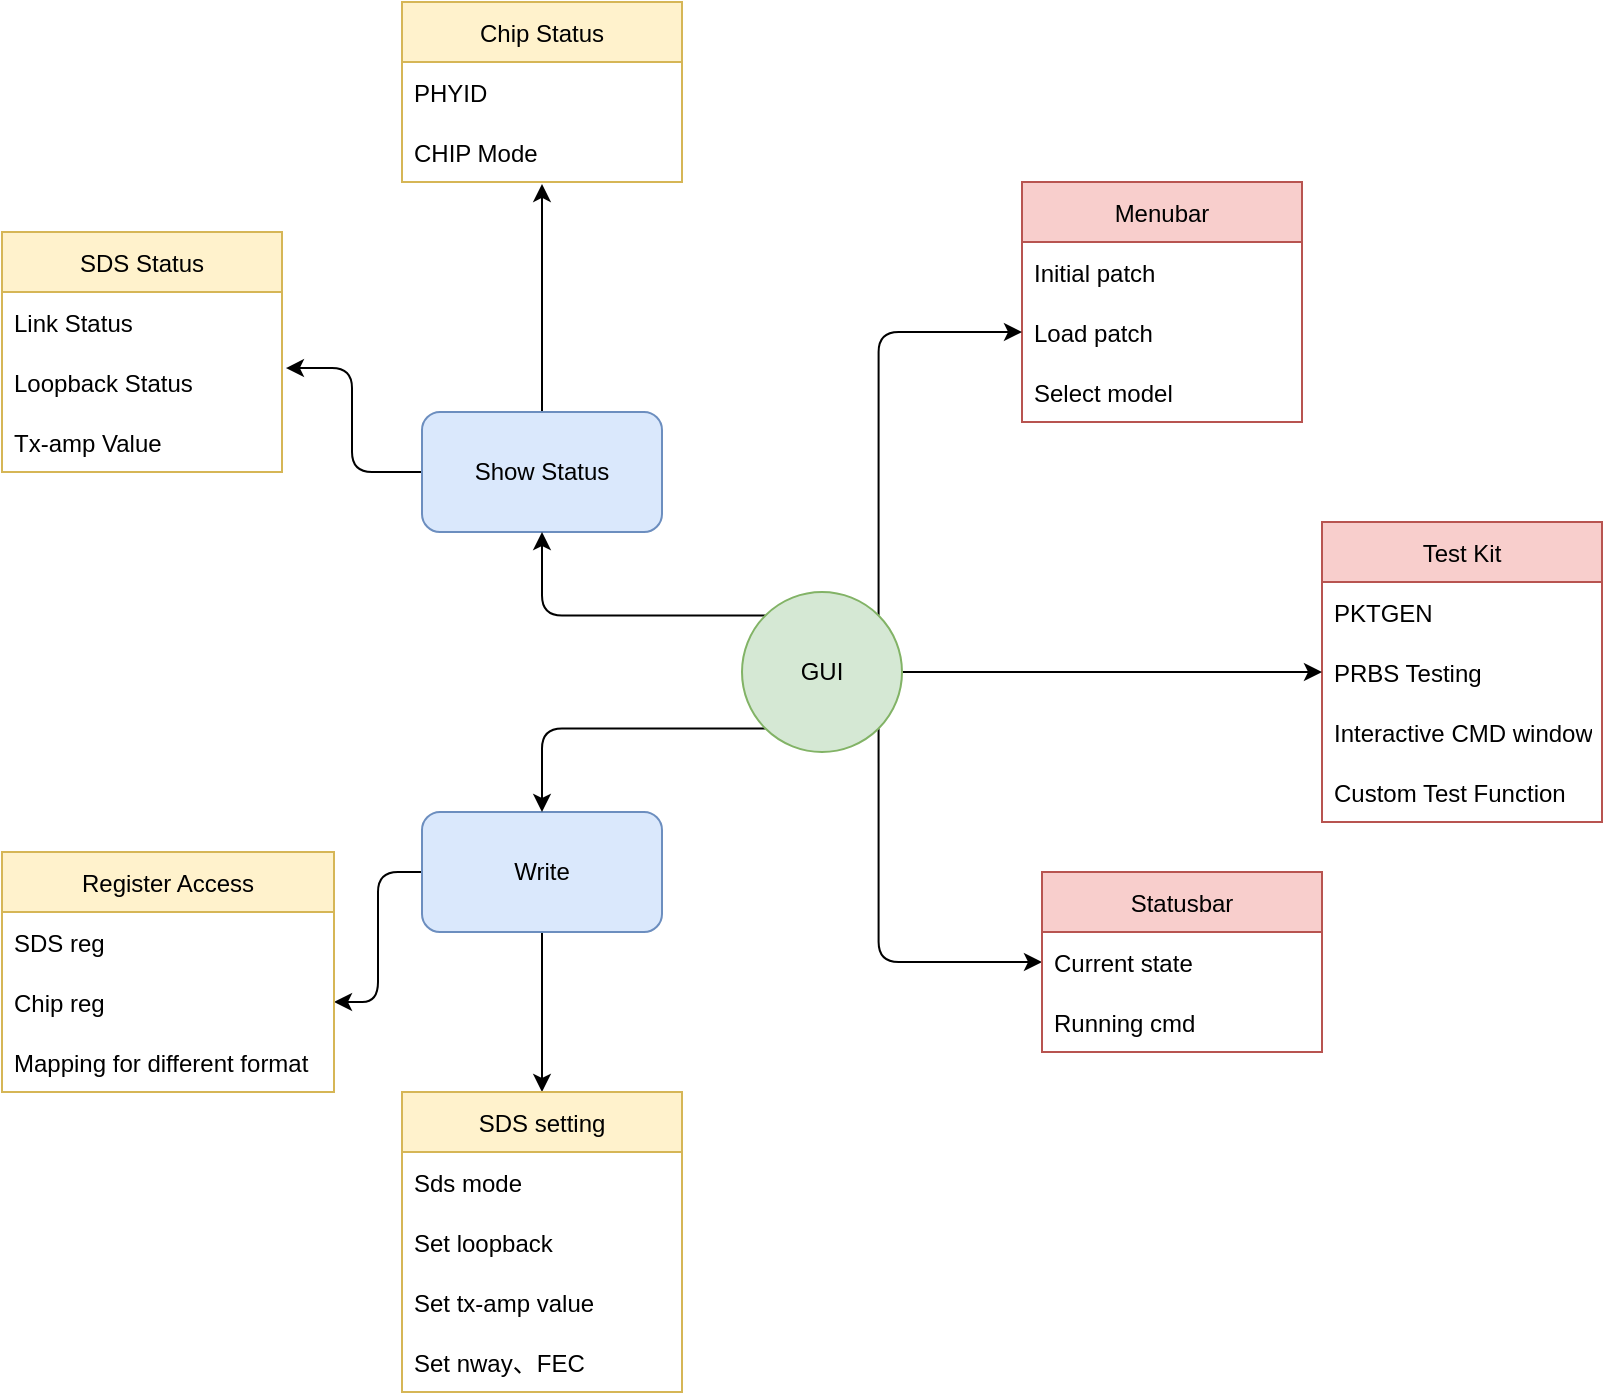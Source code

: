 <mxfile version="20.2.4" type="github">
  <diagram id="J76fuJRlwHI2TVzWreJ7" name="第1頁">
    <mxGraphModel dx="1422" dy="762" grid="1" gridSize="10" guides="1" tooltips="1" connect="1" arrows="1" fold="1" page="1" pageScale="1" pageWidth="827" pageHeight="1169" math="0" shadow="0">
      <root>
        <mxCell id="0" />
        <mxCell id="1" parent="0" />
        <mxCell id="sZxKiZrWVlgIqvtpK6fi-28" style="edgeStyle=orthogonalEdgeStyle;rounded=1;orthogonalLoop=1;jettySize=auto;html=1;exitX=0.5;exitY=0;exitDx=0;exitDy=0;entryX=0.5;entryY=1.033;entryDx=0;entryDy=0;entryPerimeter=0;" edge="1" parent="1" source="W18ncAf_VzFxUjAUfWTB-2" target="W18ncAf_VzFxUjAUfWTB-26">
          <mxGeometry relative="1" as="geometry" />
        </mxCell>
        <mxCell id="sZxKiZrWVlgIqvtpK6fi-29" style="edgeStyle=orthogonalEdgeStyle;rounded=1;orthogonalLoop=1;jettySize=auto;html=1;exitX=0;exitY=0.5;exitDx=0;exitDy=0;entryX=1.014;entryY=0.267;entryDx=0;entryDy=0;entryPerimeter=0;" edge="1" parent="1" source="W18ncAf_VzFxUjAUfWTB-2" target="W18ncAf_VzFxUjAUfWTB-30">
          <mxGeometry relative="1" as="geometry" />
        </mxCell>
        <mxCell id="W18ncAf_VzFxUjAUfWTB-2" value="Show Status" style="rounded=1;whiteSpace=wrap;html=1;fillColor=#dae8fc;strokeColor=#6c8ebf;" parent="1" vertex="1">
          <mxGeometry x="230" y="220" width="120" height="60" as="geometry" />
        </mxCell>
        <mxCell id="sZxKiZrWVlgIqvtpK6fi-26" style="edgeStyle=orthogonalEdgeStyle;rounded=1;orthogonalLoop=1;jettySize=auto;html=1;exitX=0;exitY=0.5;exitDx=0;exitDy=0;entryX=1;entryY=0.5;entryDx=0;entryDy=0;" edge="1" parent="1" source="W18ncAf_VzFxUjAUfWTB-3" target="sZxKiZrWVlgIqvtpK6fi-19">
          <mxGeometry relative="1" as="geometry" />
        </mxCell>
        <mxCell id="sZxKiZrWVlgIqvtpK6fi-60" style="edgeStyle=orthogonalEdgeStyle;rounded=1;orthogonalLoop=1;jettySize=auto;html=1;" edge="1" parent="1" source="W18ncAf_VzFxUjAUfWTB-3" target="sZxKiZrWVlgIqvtpK6fi-21">
          <mxGeometry relative="1" as="geometry" />
        </mxCell>
        <mxCell id="W18ncAf_VzFxUjAUfWTB-3" value="Write" style="rounded=1;whiteSpace=wrap;html=1;fillColor=#dae8fc;strokeColor=#6c8ebf;" parent="1" vertex="1">
          <mxGeometry x="230" y="420" width="120" height="60" as="geometry" />
        </mxCell>
        <mxCell id="W18ncAf_VzFxUjAUfWTB-24" value="Chip Status" style="swimlane;fontStyle=0;childLayout=stackLayout;horizontal=1;startSize=30;horizontalStack=0;resizeParent=1;resizeParentMax=0;resizeLast=0;collapsible=1;marginBottom=0;fillColor=#fff2cc;strokeColor=#d6b656;" parent="1" vertex="1">
          <mxGeometry x="220" y="15" width="140" height="90" as="geometry" />
        </mxCell>
        <mxCell id="W18ncAf_VzFxUjAUfWTB-25" value="PHYID" style="text;strokeColor=none;fillColor=none;align=left;verticalAlign=middle;spacingLeft=4;spacingRight=4;overflow=hidden;points=[[0,0.5],[1,0.5]];portConstraint=eastwest;rotatable=0;" parent="W18ncAf_VzFxUjAUfWTB-24" vertex="1">
          <mxGeometry y="30" width="140" height="30" as="geometry" />
        </mxCell>
        <mxCell id="W18ncAf_VzFxUjAUfWTB-26" value="CHIP Mode" style="text;strokeColor=none;fillColor=none;align=left;verticalAlign=middle;spacingLeft=4;spacingRight=4;overflow=hidden;points=[[0,0.5],[1,0.5]];portConstraint=eastwest;rotatable=0;" parent="W18ncAf_VzFxUjAUfWTB-24" vertex="1">
          <mxGeometry y="60" width="140" height="30" as="geometry" />
        </mxCell>
        <mxCell id="W18ncAf_VzFxUjAUfWTB-28" value="SDS Status" style="swimlane;fontStyle=0;childLayout=stackLayout;horizontal=1;startSize=30;horizontalStack=0;resizeParent=1;resizeParentMax=0;resizeLast=0;collapsible=1;marginBottom=0;fillColor=#fff2cc;strokeColor=#d6b656;" parent="1" vertex="1">
          <mxGeometry x="20" y="130" width="140" height="120" as="geometry" />
        </mxCell>
        <mxCell id="W18ncAf_VzFxUjAUfWTB-29" value="Link Status" style="text;strokeColor=none;fillColor=none;align=left;verticalAlign=middle;spacingLeft=4;spacingRight=4;overflow=hidden;points=[[0,0.5],[1,0.5]];portConstraint=eastwest;rotatable=0;" parent="W18ncAf_VzFxUjAUfWTB-28" vertex="1">
          <mxGeometry y="30" width="140" height="30" as="geometry" />
        </mxCell>
        <mxCell id="W18ncAf_VzFxUjAUfWTB-30" value="Loopback Status" style="text;strokeColor=none;fillColor=none;align=left;verticalAlign=middle;spacingLeft=4;spacingRight=4;overflow=hidden;points=[[0,0.5],[1,0.5]];portConstraint=eastwest;rotatable=0;" parent="W18ncAf_VzFxUjAUfWTB-28" vertex="1">
          <mxGeometry y="60" width="140" height="30" as="geometry" />
        </mxCell>
        <mxCell id="W18ncAf_VzFxUjAUfWTB-31" value="Tx-amp Value" style="text;strokeColor=none;fillColor=none;align=left;verticalAlign=middle;spacingLeft=4;spacingRight=4;overflow=hidden;points=[[0,0.5],[1,0.5]];portConstraint=eastwest;rotatable=0;" parent="W18ncAf_VzFxUjAUfWTB-28" vertex="1">
          <mxGeometry y="90" width="140" height="30" as="geometry" />
        </mxCell>
        <mxCell id="sZxKiZrWVlgIqvtpK6fi-3" value="Test Kit" style="swimlane;fontStyle=0;childLayout=stackLayout;horizontal=1;startSize=30;horizontalStack=0;resizeParent=1;resizeParentMax=0;resizeLast=0;collapsible=1;marginBottom=0;fillColor=#f8cecc;strokeColor=#b85450;" vertex="1" parent="1">
          <mxGeometry x="680" y="275" width="140" height="150" as="geometry" />
        </mxCell>
        <mxCell id="sZxKiZrWVlgIqvtpK6fi-4" value="PKTGEN" style="text;strokeColor=none;fillColor=none;align=left;verticalAlign=middle;spacingLeft=4;spacingRight=4;overflow=hidden;points=[[0,0.5],[1,0.5]];portConstraint=eastwest;rotatable=0;" vertex="1" parent="sZxKiZrWVlgIqvtpK6fi-3">
          <mxGeometry y="30" width="140" height="30" as="geometry" />
        </mxCell>
        <mxCell id="sZxKiZrWVlgIqvtpK6fi-5" value="PRBS Testing" style="text;strokeColor=none;fillColor=none;align=left;verticalAlign=middle;spacingLeft=4;spacingRight=4;overflow=hidden;points=[[0,0.5],[1,0.5]];portConstraint=eastwest;rotatable=0;" vertex="1" parent="sZxKiZrWVlgIqvtpK6fi-3">
          <mxGeometry y="60" width="140" height="30" as="geometry" />
        </mxCell>
        <mxCell id="sZxKiZrWVlgIqvtpK6fi-6" value="Interactive CMD window" style="text;strokeColor=none;fillColor=none;align=left;verticalAlign=middle;spacingLeft=4;spacingRight=4;overflow=hidden;points=[[0,0.5],[1,0.5]];portConstraint=eastwest;rotatable=0;" vertex="1" parent="sZxKiZrWVlgIqvtpK6fi-3">
          <mxGeometry y="90" width="140" height="30" as="geometry" />
        </mxCell>
        <mxCell id="sZxKiZrWVlgIqvtpK6fi-7" value="Custom Test Function" style="text;strokeColor=none;fillColor=none;align=left;verticalAlign=middle;spacingLeft=4;spacingRight=4;overflow=hidden;points=[[0,0.5],[1,0.5]];portConstraint=eastwest;rotatable=0;" vertex="1" parent="sZxKiZrWVlgIqvtpK6fi-3">
          <mxGeometry y="120" width="140" height="30" as="geometry" />
        </mxCell>
        <mxCell id="sZxKiZrWVlgIqvtpK6fi-8" value="Menubar" style="swimlane;fontStyle=0;childLayout=stackLayout;horizontal=1;startSize=30;horizontalStack=0;resizeParent=1;resizeParentMax=0;resizeLast=0;collapsible=1;marginBottom=0;fillColor=#f8cecc;strokeColor=#b85450;" vertex="1" parent="1">
          <mxGeometry x="530" y="105" width="140" height="120" as="geometry" />
        </mxCell>
        <mxCell id="sZxKiZrWVlgIqvtpK6fi-9" value="Initial patch" style="text;strokeColor=none;fillColor=none;align=left;verticalAlign=middle;spacingLeft=4;spacingRight=4;overflow=hidden;points=[[0,0.5],[1,0.5]];portConstraint=eastwest;rotatable=0;" vertex="1" parent="sZxKiZrWVlgIqvtpK6fi-8">
          <mxGeometry y="30" width="140" height="30" as="geometry" />
        </mxCell>
        <mxCell id="sZxKiZrWVlgIqvtpK6fi-10" value="Load patch" style="text;strokeColor=none;fillColor=none;align=left;verticalAlign=middle;spacingLeft=4;spacingRight=4;overflow=hidden;points=[[0,0.5],[1,0.5]];portConstraint=eastwest;rotatable=0;" vertex="1" parent="sZxKiZrWVlgIqvtpK6fi-8">
          <mxGeometry y="60" width="140" height="30" as="geometry" />
        </mxCell>
        <mxCell id="sZxKiZrWVlgIqvtpK6fi-11" value="Select model" style="text;strokeColor=none;fillColor=none;align=left;verticalAlign=middle;spacingLeft=4;spacingRight=4;overflow=hidden;points=[[0,0.5],[1,0.5]];portConstraint=eastwest;rotatable=0;" vertex="1" parent="sZxKiZrWVlgIqvtpK6fi-8">
          <mxGeometry y="90" width="140" height="30" as="geometry" />
        </mxCell>
        <mxCell id="sZxKiZrWVlgIqvtpK6fi-30" style="edgeStyle=orthogonalEdgeStyle;rounded=1;orthogonalLoop=1;jettySize=auto;html=1;exitX=0;exitY=0;exitDx=0;exitDy=0;" edge="1" parent="1" source="sZxKiZrWVlgIqvtpK6fi-12">
          <mxGeometry relative="1" as="geometry">
            <mxPoint x="290" y="280" as="targetPoint" />
            <Array as="points">
              <mxPoint x="290" y="322" />
            </Array>
          </mxGeometry>
        </mxCell>
        <mxCell id="sZxKiZrWVlgIqvtpK6fi-31" style="edgeStyle=orthogonalEdgeStyle;rounded=1;orthogonalLoop=1;jettySize=auto;html=1;exitX=0;exitY=1;exitDx=0;exitDy=0;entryX=0.5;entryY=0;entryDx=0;entryDy=0;" edge="1" parent="1" source="sZxKiZrWVlgIqvtpK6fi-12" target="W18ncAf_VzFxUjAUfWTB-3">
          <mxGeometry relative="1" as="geometry">
            <Array as="points">
              <mxPoint x="290" y="378" />
            </Array>
          </mxGeometry>
        </mxCell>
        <mxCell id="sZxKiZrWVlgIqvtpK6fi-51" style="edgeStyle=orthogonalEdgeStyle;rounded=1;orthogonalLoop=1;jettySize=auto;html=1;exitX=1;exitY=0.5;exitDx=0;exitDy=0;entryX=0;entryY=0.5;entryDx=0;entryDy=0;" edge="1" parent="1" source="sZxKiZrWVlgIqvtpK6fi-12" target="sZxKiZrWVlgIqvtpK6fi-5">
          <mxGeometry relative="1" as="geometry" />
        </mxCell>
        <mxCell id="sZxKiZrWVlgIqvtpK6fi-53" style="edgeStyle=orthogonalEdgeStyle;rounded=1;orthogonalLoop=1;jettySize=auto;html=1;exitX=1;exitY=0;exitDx=0;exitDy=0;entryX=0;entryY=0.5;entryDx=0;entryDy=0;" edge="1" parent="1" source="sZxKiZrWVlgIqvtpK6fi-12" target="sZxKiZrWVlgIqvtpK6fi-10">
          <mxGeometry relative="1" as="geometry" />
        </mxCell>
        <mxCell id="sZxKiZrWVlgIqvtpK6fi-59" style="edgeStyle=orthogonalEdgeStyle;rounded=1;orthogonalLoop=1;jettySize=auto;html=1;exitX=1;exitY=1;exitDx=0;exitDy=0;entryX=0;entryY=0.5;entryDx=0;entryDy=0;" edge="1" parent="1" source="sZxKiZrWVlgIqvtpK6fi-12" target="sZxKiZrWVlgIqvtpK6fi-14">
          <mxGeometry relative="1" as="geometry" />
        </mxCell>
        <mxCell id="sZxKiZrWVlgIqvtpK6fi-12" value="GUI" style="ellipse;whiteSpace=wrap;html=1;aspect=fixed;fillColor=#d5e8d4;strokeColor=#82b366;" vertex="1" parent="1">
          <mxGeometry x="390" y="310" width="80" height="80" as="geometry" />
        </mxCell>
        <mxCell id="sZxKiZrWVlgIqvtpK6fi-13" value="Statusbar" style="swimlane;fontStyle=0;childLayout=stackLayout;horizontal=1;startSize=30;horizontalStack=0;resizeParent=1;resizeParentMax=0;resizeLast=0;collapsible=1;marginBottom=0;fillColor=#f8cecc;strokeColor=#b85450;" vertex="1" parent="1">
          <mxGeometry x="540" y="450" width="140" height="90" as="geometry" />
        </mxCell>
        <mxCell id="sZxKiZrWVlgIqvtpK6fi-14" value="Current state" style="text;strokeColor=none;fillColor=none;align=left;verticalAlign=middle;spacingLeft=4;spacingRight=4;overflow=hidden;points=[[0,0.5],[1,0.5]];portConstraint=eastwest;rotatable=0;" vertex="1" parent="sZxKiZrWVlgIqvtpK6fi-13">
          <mxGeometry y="30" width="140" height="30" as="geometry" />
        </mxCell>
        <mxCell id="sZxKiZrWVlgIqvtpK6fi-15" value="Running cmd" style="text;strokeColor=none;fillColor=none;align=left;verticalAlign=middle;spacingLeft=4;spacingRight=4;overflow=hidden;points=[[0,0.5],[1,0.5]];portConstraint=eastwest;rotatable=0;" vertex="1" parent="sZxKiZrWVlgIqvtpK6fi-13">
          <mxGeometry y="60" width="140" height="30" as="geometry" />
        </mxCell>
        <mxCell id="sZxKiZrWVlgIqvtpK6fi-17" value="Register Access" style="swimlane;fontStyle=0;childLayout=stackLayout;horizontal=1;startSize=30;horizontalStack=0;resizeParent=1;resizeParentMax=0;resizeLast=0;collapsible=1;marginBottom=0;fillColor=#fff2cc;strokeColor=#d6b656;" vertex="1" parent="1">
          <mxGeometry x="20" y="440" width="166" height="120" as="geometry" />
        </mxCell>
        <mxCell id="sZxKiZrWVlgIqvtpK6fi-18" value="SDS reg" style="text;strokeColor=none;fillColor=none;align=left;verticalAlign=middle;spacingLeft=4;spacingRight=4;overflow=hidden;points=[[0,0.5],[1,0.5]];portConstraint=eastwest;rotatable=0;" vertex="1" parent="sZxKiZrWVlgIqvtpK6fi-17">
          <mxGeometry y="30" width="166" height="30" as="geometry" />
        </mxCell>
        <mxCell id="sZxKiZrWVlgIqvtpK6fi-19" value="Chip reg " style="text;strokeColor=none;fillColor=none;align=left;verticalAlign=middle;spacingLeft=4;spacingRight=4;overflow=hidden;points=[[0,0.5],[1,0.5]];portConstraint=eastwest;rotatable=0;" vertex="1" parent="sZxKiZrWVlgIqvtpK6fi-17">
          <mxGeometry y="60" width="166" height="30" as="geometry" />
        </mxCell>
        <mxCell id="sZxKiZrWVlgIqvtpK6fi-20" value="Mapping for different format" style="text;strokeColor=none;fillColor=none;align=left;verticalAlign=middle;spacingLeft=4;spacingRight=4;overflow=hidden;points=[[0,0.5],[1,0.5]];portConstraint=eastwest;rotatable=0;" vertex="1" parent="sZxKiZrWVlgIqvtpK6fi-17">
          <mxGeometry y="90" width="166" height="30" as="geometry" />
        </mxCell>
        <mxCell id="sZxKiZrWVlgIqvtpK6fi-21" value="SDS setting" style="swimlane;fontStyle=0;childLayout=stackLayout;horizontal=1;startSize=30;horizontalStack=0;resizeParent=1;resizeParentMax=0;resizeLast=0;collapsible=1;marginBottom=0;fillColor=#fff2cc;strokeColor=#d6b656;" vertex="1" parent="1">
          <mxGeometry x="220" y="560" width="140" height="150" as="geometry" />
        </mxCell>
        <mxCell id="sZxKiZrWVlgIqvtpK6fi-22" value="Sds mode" style="text;strokeColor=none;fillColor=none;align=left;verticalAlign=middle;spacingLeft=4;spacingRight=4;overflow=hidden;points=[[0,0.5],[1,0.5]];portConstraint=eastwest;rotatable=0;" vertex="1" parent="sZxKiZrWVlgIqvtpK6fi-21">
          <mxGeometry y="30" width="140" height="30" as="geometry" />
        </mxCell>
        <mxCell id="sZxKiZrWVlgIqvtpK6fi-23" value="Set loopback" style="text;strokeColor=none;fillColor=none;align=left;verticalAlign=middle;spacingLeft=4;spacingRight=4;overflow=hidden;points=[[0,0.5],[1,0.5]];portConstraint=eastwest;rotatable=0;" vertex="1" parent="sZxKiZrWVlgIqvtpK6fi-21">
          <mxGeometry y="60" width="140" height="30" as="geometry" />
        </mxCell>
        <mxCell id="sZxKiZrWVlgIqvtpK6fi-24" value="Set tx-amp value" style="text;strokeColor=none;fillColor=none;align=left;verticalAlign=middle;spacingLeft=4;spacingRight=4;overflow=hidden;points=[[0,0.5],[1,0.5]];portConstraint=eastwest;rotatable=0;" vertex="1" parent="sZxKiZrWVlgIqvtpK6fi-21">
          <mxGeometry y="90" width="140" height="30" as="geometry" />
        </mxCell>
        <mxCell id="sZxKiZrWVlgIqvtpK6fi-25" value="Set nway、FEC" style="text;strokeColor=none;fillColor=none;align=left;verticalAlign=middle;spacingLeft=4;spacingRight=4;overflow=hidden;points=[[0,0.5],[1,0.5]];portConstraint=eastwest;rotatable=0;" vertex="1" parent="sZxKiZrWVlgIqvtpK6fi-21">
          <mxGeometry y="120" width="140" height="30" as="geometry" />
        </mxCell>
      </root>
    </mxGraphModel>
  </diagram>
</mxfile>
